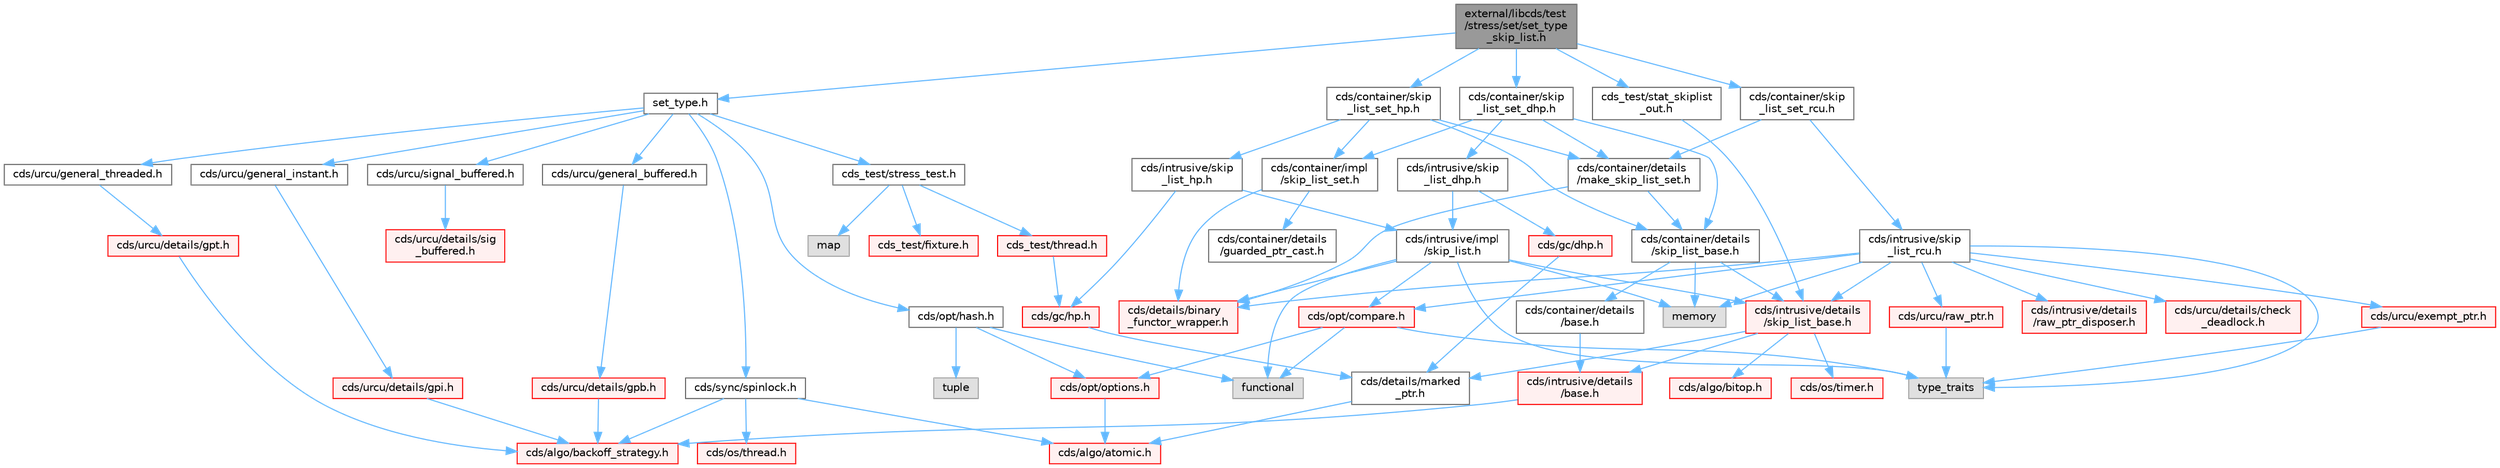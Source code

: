 digraph "external/libcds/test/stress/set/set_type_skip_list.h"
{
 // LATEX_PDF_SIZE
  bgcolor="transparent";
  edge [fontname=Helvetica,fontsize=10,labelfontname=Helvetica,labelfontsize=10];
  node [fontname=Helvetica,fontsize=10,shape=box,height=0.2,width=0.4];
  Node1 [id="Node000001",label="external/libcds/test\l/stress/set/set_type\l_skip_list.h",height=0.2,width=0.4,color="gray40", fillcolor="grey60", style="filled", fontcolor="black",tooltip=" "];
  Node1 -> Node2 [id="edge1_Node000001_Node000002",color="steelblue1",style="solid",tooltip=" "];
  Node2 [id="Node000002",label="set_type.h",height=0.2,width=0.4,color="grey40", fillcolor="white", style="filled",URL="$set__type_8h.html",tooltip=" "];
  Node2 -> Node3 [id="edge2_Node000002_Node000003",color="steelblue1",style="solid",tooltip=" "];
  Node3 [id="Node000003",label="cds/urcu/general_instant.h",height=0.2,width=0.4,color="grey40", fillcolor="white", style="filled",URL="$general__instant_8h.html",tooltip=" "];
  Node3 -> Node4 [id="edge3_Node000003_Node000004",color="steelblue1",style="solid",tooltip=" "];
  Node4 [id="Node000004",label="cds/urcu/details/gpi.h",height=0.2,width=0.4,color="red", fillcolor="#FFF0F0", style="filled",URL="$gpi_8h.html",tooltip=" "];
  Node4 -> Node54 [id="edge4_Node000004_Node000054",color="steelblue1",style="solid",tooltip=" "];
  Node54 [id="Node000054",label="cds/algo/backoff_strategy.h",height=0.2,width=0.4,color="red", fillcolor="#FFF0F0", style="filled",URL="$backoff__strategy_8h.html",tooltip=" "];
  Node2 -> Node58 [id="edge5_Node000002_Node000058",color="steelblue1",style="solid",tooltip=" "];
  Node58 [id="Node000058",label="cds/urcu/general_buffered.h",height=0.2,width=0.4,color="grey40", fillcolor="white", style="filled",URL="$general__buffered_8h.html",tooltip=" "];
  Node58 -> Node59 [id="edge6_Node000058_Node000059",color="steelblue1",style="solid",tooltip=" "];
  Node59 [id="Node000059",label="cds/urcu/details/gpb.h",height=0.2,width=0.4,color="red", fillcolor="#FFF0F0", style="filled",URL="$gpb_8h.html",tooltip=" "];
  Node59 -> Node54 [id="edge7_Node000059_Node000054",color="steelblue1",style="solid",tooltip=" "];
  Node2 -> Node72 [id="edge8_Node000002_Node000072",color="steelblue1",style="solid",tooltip=" "];
  Node72 [id="Node000072",label="cds/urcu/general_threaded.h",height=0.2,width=0.4,color="grey40", fillcolor="white", style="filled",URL="$general__threaded_8h.html",tooltip=" "];
  Node72 -> Node73 [id="edge9_Node000072_Node000073",color="steelblue1",style="solid",tooltip=" "];
  Node73 [id="Node000073",label="cds/urcu/details/gpt.h",height=0.2,width=0.4,color="red", fillcolor="#FFF0F0", style="filled",URL="$gpt_8h.html",tooltip=" "];
  Node73 -> Node54 [id="edge10_Node000073_Node000054",color="steelblue1",style="solid",tooltip=" "];
  Node2 -> Node76 [id="edge11_Node000002_Node000076",color="steelblue1",style="solid",tooltip=" "];
  Node76 [id="Node000076",label="cds/urcu/signal_buffered.h",height=0.2,width=0.4,color="grey40", fillcolor="white", style="filled",URL="$signal__buffered_8h.html",tooltip=" "];
  Node76 -> Node77 [id="edge12_Node000076_Node000077",color="steelblue1",style="solid",tooltip=" "];
  Node77 [id="Node000077",label="cds/urcu/details/sig\l_buffered.h",height=0.2,width=0.4,color="red", fillcolor="#FFF0F0", style="filled",URL="$sig__buffered_8h.html",tooltip=" "];
  Node2 -> Node79 [id="edge13_Node000002_Node000079",color="steelblue1",style="solid",tooltip=" "];
  Node79 [id="Node000079",label="cds/opt/hash.h",height=0.2,width=0.4,color="grey40", fillcolor="white", style="filled",URL="$external_2libcds_2cds_2opt_2hash_8h.html",tooltip=" "];
  Node79 -> Node80 [id="edge14_Node000079_Node000080",color="steelblue1",style="solid",tooltip=" "];
  Node80 [id="Node000080",label="tuple",height=0.2,width=0.4,color="grey60", fillcolor="#E0E0E0", style="filled",tooltip=" "];
  Node79 -> Node81 [id="edge15_Node000079_Node000081",color="steelblue1",style="solid",tooltip=" "];
  Node81 [id="Node000081",label="functional",height=0.2,width=0.4,color="grey60", fillcolor="#E0E0E0", style="filled",tooltip=" "];
  Node79 -> Node66 [id="edge16_Node000079_Node000066",color="steelblue1",style="solid",tooltip=" "];
  Node66 [id="Node000066",label="cds/opt/options.h",height=0.2,width=0.4,color="red", fillcolor="#FFF0F0", style="filled",URL="$opt_2options_8h.html",tooltip=" "];
  Node66 -> Node9 [id="edge17_Node000066_Node000009",color="steelblue1",style="solid",tooltip=" "];
  Node9 [id="Node000009",label="cds/algo/atomic.h",height=0.2,width=0.4,color="red", fillcolor="#FFF0F0", style="filled",URL="$external_2libcds_2cds_2algo_2atomic_8h.html",tooltip=" "];
  Node2 -> Node82 [id="edge18_Node000002_Node000082",color="steelblue1",style="solid",tooltip=" "];
  Node82 [id="Node000082",label="cds/sync/spinlock.h",height=0.2,width=0.4,color="grey40", fillcolor="white", style="filled",URL="$sync_2spinlock_8h.html",tooltip=" "];
  Node82 -> Node9 [id="edge19_Node000082_Node000009",color="steelblue1",style="solid",tooltip=" "];
  Node82 -> Node43 [id="edge20_Node000082_Node000043",color="steelblue1",style="solid",tooltip=" "];
  Node43 [id="Node000043",label="cds/os/thread.h",height=0.2,width=0.4,color="red", fillcolor="#FFF0F0", style="filled",URL="$cds_2os_2thread_8h.html",tooltip=" "];
  Node82 -> Node54 [id="edge21_Node000082_Node000054",color="steelblue1",style="solid",tooltip=" "];
  Node2 -> Node83 [id="edge22_Node000002_Node000083",color="steelblue1",style="solid",tooltip=" "];
  Node83 [id="Node000083",label="cds_test/stress_test.h",height=0.2,width=0.4,color="grey40", fillcolor="white", style="filled",URL="$stress__test_8h.html",tooltip=" "];
  Node83 -> Node84 [id="edge23_Node000083_Node000084",color="steelblue1",style="solid",tooltip=" "];
  Node84 [id="Node000084",label="map",height=0.2,width=0.4,color="grey60", fillcolor="#E0E0E0", style="filled",tooltip=" "];
  Node83 -> Node85 [id="edge24_Node000083_Node000085",color="steelblue1",style="solid",tooltip=" "];
  Node85 [id="Node000085",label="cds_test/fixture.h",height=0.2,width=0.4,color="red", fillcolor="#FFF0F0", style="filled",URL="$fixture_8h.html",tooltip=" "];
  Node83 -> Node90 [id="edge25_Node000083_Node000090",color="steelblue1",style="solid",tooltip=" "];
  Node90 [id="Node000090",label="cds_test/thread.h",height=0.2,width=0.4,color="red", fillcolor="#FFF0F0", style="filled",URL="$test_2include_2cds__test_2thread_8h.html",tooltip=" "];
  Node90 -> Node92 [id="edge26_Node000090_Node000092",color="steelblue1",style="solid",tooltip=" "];
  Node92 [id="Node000092",label="cds/gc/hp.h",height=0.2,width=0.4,color="red", fillcolor="#FFF0F0", style="filled",URL="$hp_8h.html",tooltip=" "];
  Node92 -> Node46 [id="edge27_Node000092_Node000046",color="steelblue1",style="solid",tooltip=" "];
  Node46 [id="Node000046",label="cds/details/marked\l_ptr.h",height=0.2,width=0.4,color="grey40", fillcolor="white", style="filled",URL="$marked__ptr_8h.html",tooltip=" "];
  Node46 -> Node9 [id="edge28_Node000046_Node000009",color="steelblue1",style="solid",tooltip=" "];
  Node1 -> Node94 [id="edge29_Node000001_Node000094",color="steelblue1",style="solid",tooltip=" "];
  Node94 [id="Node000094",label="cds/container/skip\l_list_set_hp.h",height=0.2,width=0.4,color="grey40", fillcolor="white", style="filled",URL="$skip__list__set__hp_8h.html",tooltip=" "];
  Node94 -> Node95 [id="edge30_Node000094_Node000095",color="steelblue1",style="solid",tooltip=" "];
  Node95 [id="Node000095",label="cds/container/details\l/skip_list_base.h",height=0.2,width=0.4,color="grey40", fillcolor="white", style="filled",URL="$container_2details_2skip__list__base_8h.html",tooltip=" "];
  Node95 -> Node96 [id="edge31_Node000095_Node000096",color="steelblue1",style="solid",tooltip=" "];
  Node96 [id="Node000096",label="cds/intrusive/details\l/skip_list_base.h",height=0.2,width=0.4,color="red", fillcolor="#FFF0F0", style="filled",URL="$intrusive_2details_2skip__list__base_8h.html",tooltip=" "];
  Node96 -> Node63 [id="edge32_Node000096_Node000063",color="steelblue1",style="solid",tooltip=" "];
  Node63 [id="Node000063",label="cds/intrusive/details\l/base.h",height=0.2,width=0.4,color="red", fillcolor="#FFF0F0", style="filled",URL="$external_2libcds_2cds_2intrusive_2details_2base_8h.html",tooltip=" "];
  Node63 -> Node54 [id="edge33_Node000063_Node000054",color="steelblue1",style="solid",tooltip=" "];
  Node96 -> Node46 [id="edge34_Node000096_Node000046",color="steelblue1",style="solid",tooltip=" "];
  Node96 -> Node33 [id="edge35_Node000096_Node000033",color="steelblue1",style="solid",tooltip=" "];
  Node33 [id="Node000033",label="cds/algo/bitop.h",height=0.2,width=0.4,color="red", fillcolor="#FFF0F0", style="filled",URL="$algo_2bitop_8h.html",tooltip=" "];
  Node96 -> Node97 [id="edge36_Node000096_Node000097",color="steelblue1",style="solid",tooltip=" "];
  Node97 [id="Node000097",label="cds/os/timer.h",height=0.2,width=0.4,color="red", fillcolor="#FFF0F0", style="filled",URL="$timer_8h.html",tooltip=" "];
  Node95 -> Node62 [id="edge37_Node000095_Node000062",color="steelblue1",style="solid",tooltip=" "];
  Node62 [id="Node000062",label="cds/container/details\l/base.h",height=0.2,width=0.4,color="grey40", fillcolor="white", style="filled",URL="$external_2libcds_2cds_2container_2details_2base_8h.html",tooltip=" "];
  Node62 -> Node63 [id="edge38_Node000062_Node000063",color="steelblue1",style="solid",tooltip=" "];
  Node95 -> Node18 [id="edge39_Node000095_Node000018",color="steelblue1",style="solid",tooltip=" "];
  Node18 [id="Node000018",label="memory",height=0.2,width=0.4,color="grey60", fillcolor="#E0E0E0", style="filled",tooltip=" "];
  Node94 -> Node100 [id="edge40_Node000094_Node000100",color="steelblue1",style="solid",tooltip=" "];
  Node100 [id="Node000100",label="cds/intrusive/skip\l_list_hp.h",height=0.2,width=0.4,color="grey40", fillcolor="white", style="filled",URL="$skip__list__hp_8h.html",tooltip=" "];
  Node100 -> Node92 [id="edge41_Node000100_Node000092",color="steelblue1",style="solid",tooltip=" "];
  Node100 -> Node101 [id="edge42_Node000100_Node000101",color="steelblue1",style="solid",tooltip=" "];
  Node101 [id="Node000101",label="cds/intrusive/impl\l/skip_list.h",height=0.2,width=0.4,color="grey40", fillcolor="white", style="filled",URL="$skip__list_8h.html",tooltip=" "];
  Node101 -> Node26 [id="edge43_Node000101_Node000026",color="steelblue1",style="solid",tooltip=" "];
  Node26 [id="Node000026",label="type_traits",height=0.2,width=0.4,color="grey60", fillcolor="#E0E0E0", style="filled",tooltip=" "];
  Node101 -> Node18 [id="edge44_Node000101_Node000018",color="steelblue1",style="solid",tooltip=" "];
  Node101 -> Node81 [id="edge45_Node000101_Node000081",color="steelblue1",style="solid",tooltip=" "];
  Node101 -> Node96 [id="edge46_Node000101_Node000096",color="steelblue1",style="solid",tooltip=" "];
  Node101 -> Node102 [id="edge47_Node000101_Node000102",color="steelblue1",style="solid",tooltip=" "];
  Node102 [id="Node000102",label="cds/opt/compare.h",height=0.2,width=0.4,color="red", fillcolor="#FFF0F0", style="filled",URL="$external_2libcds_2cds_2opt_2compare_8h.html",tooltip=" "];
  Node102 -> Node26 [id="edge48_Node000102_Node000026",color="steelblue1",style="solid",tooltip=" "];
  Node102 -> Node81 [id="edge49_Node000102_Node000081",color="steelblue1",style="solid",tooltip=" "];
  Node102 -> Node66 [id="edge50_Node000102_Node000066",color="steelblue1",style="solid",tooltip=" "];
  Node101 -> Node103 [id="edge51_Node000101_Node000103",color="steelblue1",style="solid",tooltip=" "];
  Node103 [id="Node000103",label="cds/details/binary\l_functor_wrapper.h",height=0.2,width=0.4,color="red", fillcolor="#FFF0F0", style="filled",URL="$binary__functor__wrapper_8h.html",tooltip=" "];
  Node94 -> Node104 [id="edge52_Node000094_Node000104",color="steelblue1",style="solid",tooltip=" "];
  Node104 [id="Node000104",label="cds/container/details\l/make_skip_list_set.h",height=0.2,width=0.4,color="grey40", fillcolor="white", style="filled",URL="$make__skip__list__set_8h.html",tooltip=" "];
  Node104 -> Node95 [id="edge53_Node000104_Node000095",color="steelblue1",style="solid",tooltip=" "];
  Node104 -> Node103 [id="edge54_Node000104_Node000103",color="steelblue1",style="solid",tooltip=" "];
  Node94 -> Node105 [id="edge55_Node000094_Node000105",color="steelblue1",style="solid",tooltip=" "];
  Node105 [id="Node000105",label="cds/container/impl\l/skip_list_set.h",height=0.2,width=0.4,color="grey40", fillcolor="white", style="filled",URL="$skip__list__set_8h.html",tooltip=" "];
  Node105 -> Node103 [id="edge56_Node000105_Node000103",color="steelblue1",style="solid",tooltip=" "];
  Node105 -> Node106 [id="edge57_Node000105_Node000106",color="steelblue1",style="solid",tooltip=" "];
  Node106 [id="Node000106",label="cds/container/details\l/guarded_ptr_cast.h",height=0.2,width=0.4,color="grey40", fillcolor="white", style="filled",URL="$guarded__ptr__cast_8h.html",tooltip=" "];
  Node1 -> Node107 [id="edge58_Node000001_Node000107",color="steelblue1",style="solid",tooltip=" "];
  Node107 [id="Node000107",label="cds/container/skip\l_list_set_dhp.h",height=0.2,width=0.4,color="grey40", fillcolor="white", style="filled",URL="$skip__list__set__dhp_8h.html",tooltip=" "];
  Node107 -> Node95 [id="edge59_Node000107_Node000095",color="steelblue1",style="solid",tooltip=" "];
  Node107 -> Node108 [id="edge60_Node000107_Node000108",color="steelblue1",style="solid",tooltip=" "];
  Node108 [id="Node000108",label="cds/intrusive/skip\l_list_dhp.h",height=0.2,width=0.4,color="grey40", fillcolor="white", style="filled",URL="$skip__list__dhp_8h.html",tooltip=" "];
  Node108 -> Node109 [id="edge61_Node000108_Node000109",color="steelblue1",style="solid",tooltip=" "];
  Node109 [id="Node000109",label="cds/gc/dhp.h",height=0.2,width=0.4,color="red", fillcolor="#FFF0F0", style="filled",URL="$dhp_8h.html",tooltip=" "];
  Node109 -> Node46 [id="edge62_Node000109_Node000046",color="steelblue1",style="solid",tooltip=" "];
  Node108 -> Node101 [id="edge63_Node000108_Node000101",color="steelblue1",style="solid",tooltip=" "];
  Node107 -> Node104 [id="edge64_Node000107_Node000104",color="steelblue1",style="solid",tooltip=" "];
  Node107 -> Node105 [id="edge65_Node000107_Node000105",color="steelblue1",style="solid",tooltip=" "];
  Node1 -> Node112 [id="edge66_Node000001_Node000112",color="steelblue1",style="solid",tooltip=" "];
  Node112 [id="Node000112",label="cds/container/skip\l_list_set_rcu.h",height=0.2,width=0.4,color="grey40", fillcolor="white", style="filled",URL="$skip__list__set__rcu_8h.html",tooltip=" "];
  Node112 -> Node113 [id="edge67_Node000112_Node000113",color="steelblue1",style="solid",tooltip=" "];
  Node113 [id="Node000113",label="cds/intrusive/skip\l_list_rcu.h",height=0.2,width=0.4,color="grey40", fillcolor="white", style="filled",URL="$skip__list__rcu_8h.html",tooltip=" "];
  Node113 -> Node26 [id="edge68_Node000113_Node000026",color="steelblue1",style="solid",tooltip=" "];
  Node113 -> Node18 [id="edge69_Node000113_Node000018",color="steelblue1",style="solid",tooltip=" "];
  Node113 -> Node96 [id="edge70_Node000113_Node000096",color="steelblue1",style="solid",tooltip=" "];
  Node113 -> Node102 [id="edge71_Node000113_Node000102",color="steelblue1",style="solid",tooltip=" "];
  Node113 -> Node114 [id="edge72_Node000113_Node000114",color="steelblue1",style="solid",tooltip=" "];
  Node114 [id="Node000114",label="cds/urcu/details/check\l_deadlock.h",height=0.2,width=0.4,color="red", fillcolor="#FFF0F0", style="filled",URL="$check__deadlock_8h.html",tooltip=" "];
  Node113 -> Node103 [id="edge73_Node000113_Node000103",color="steelblue1",style="solid",tooltip=" "];
  Node113 -> Node115 [id="edge74_Node000113_Node000115",color="steelblue1",style="solid",tooltip=" "];
  Node115 [id="Node000115",label="cds/urcu/exempt_ptr.h",height=0.2,width=0.4,color="red", fillcolor="#FFF0F0", style="filled",URL="$exempt__ptr_8h.html",tooltip=" "];
  Node115 -> Node26 [id="edge75_Node000115_Node000026",color="steelblue1",style="solid",tooltip=" "];
  Node113 -> Node116 [id="edge76_Node000113_Node000116",color="steelblue1",style="solid",tooltip=" "];
  Node116 [id="Node000116",label="cds/urcu/raw_ptr.h",height=0.2,width=0.4,color="red", fillcolor="#FFF0F0", style="filled",URL="$raw__ptr_8h.html",tooltip=" "];
  Node116 -> Node26 [id="edge77_Node000116_Node000026",color="steelblue1",style="solid",tooltip=" "];
  Node113 -> Node117 [id="edge78_Node000113_Node000117",color="steelblue1",style="solid",tooltip=" "];
  Node117 [id="Node000117",label="cds/intrusive/details\l/raw_ptr_disposer.h",height=0.2,width=0.4,color="red", fillcolor="#FFF0F0", style="filled",URL="$raw__ptr__disposer_8h.html",tooltip=" "];
  Node112 -> Node104 [id="edge79_Node000112_Node000104",color="steelblue1",style="solid",tooltip=" "];
  Node1 -> Node118 [id="edge80_Node000001_Node000118",color="steelblue1",style="solid",tooltip=" "];
  Node118 [id="Node000118",label="cds_test/stat_skiplist\l_out.h",height=0.2,width=0.4,color="grey40", fillcolor="white", style="filled",URL="$stat__skiplist__out_8h.html",tooltip=" "];
  Node118 -> Node96 [id="edge81_Node000118_Node000096",color="steelblue1",style="solid",tooltip=" "];
}
